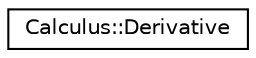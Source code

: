 digraph "Graphical Class Hierarchy"
{
 // LATEX_PDF_SIZE
  edge [fontname="Helvetica",fontsize="10",labelfontname="Helvetica",labelfontsize="10"];
  node [fontname="Helvetica",fontsize="10",shape=record];
  rankdir="LR";
  Node0 [label="Calculus::Derivative",height=0.2,width=0.4,color="black", fillcolor="white", style="filled",URL="$classCalculus_1_1Derivative.html",tooltip=" "];
}
